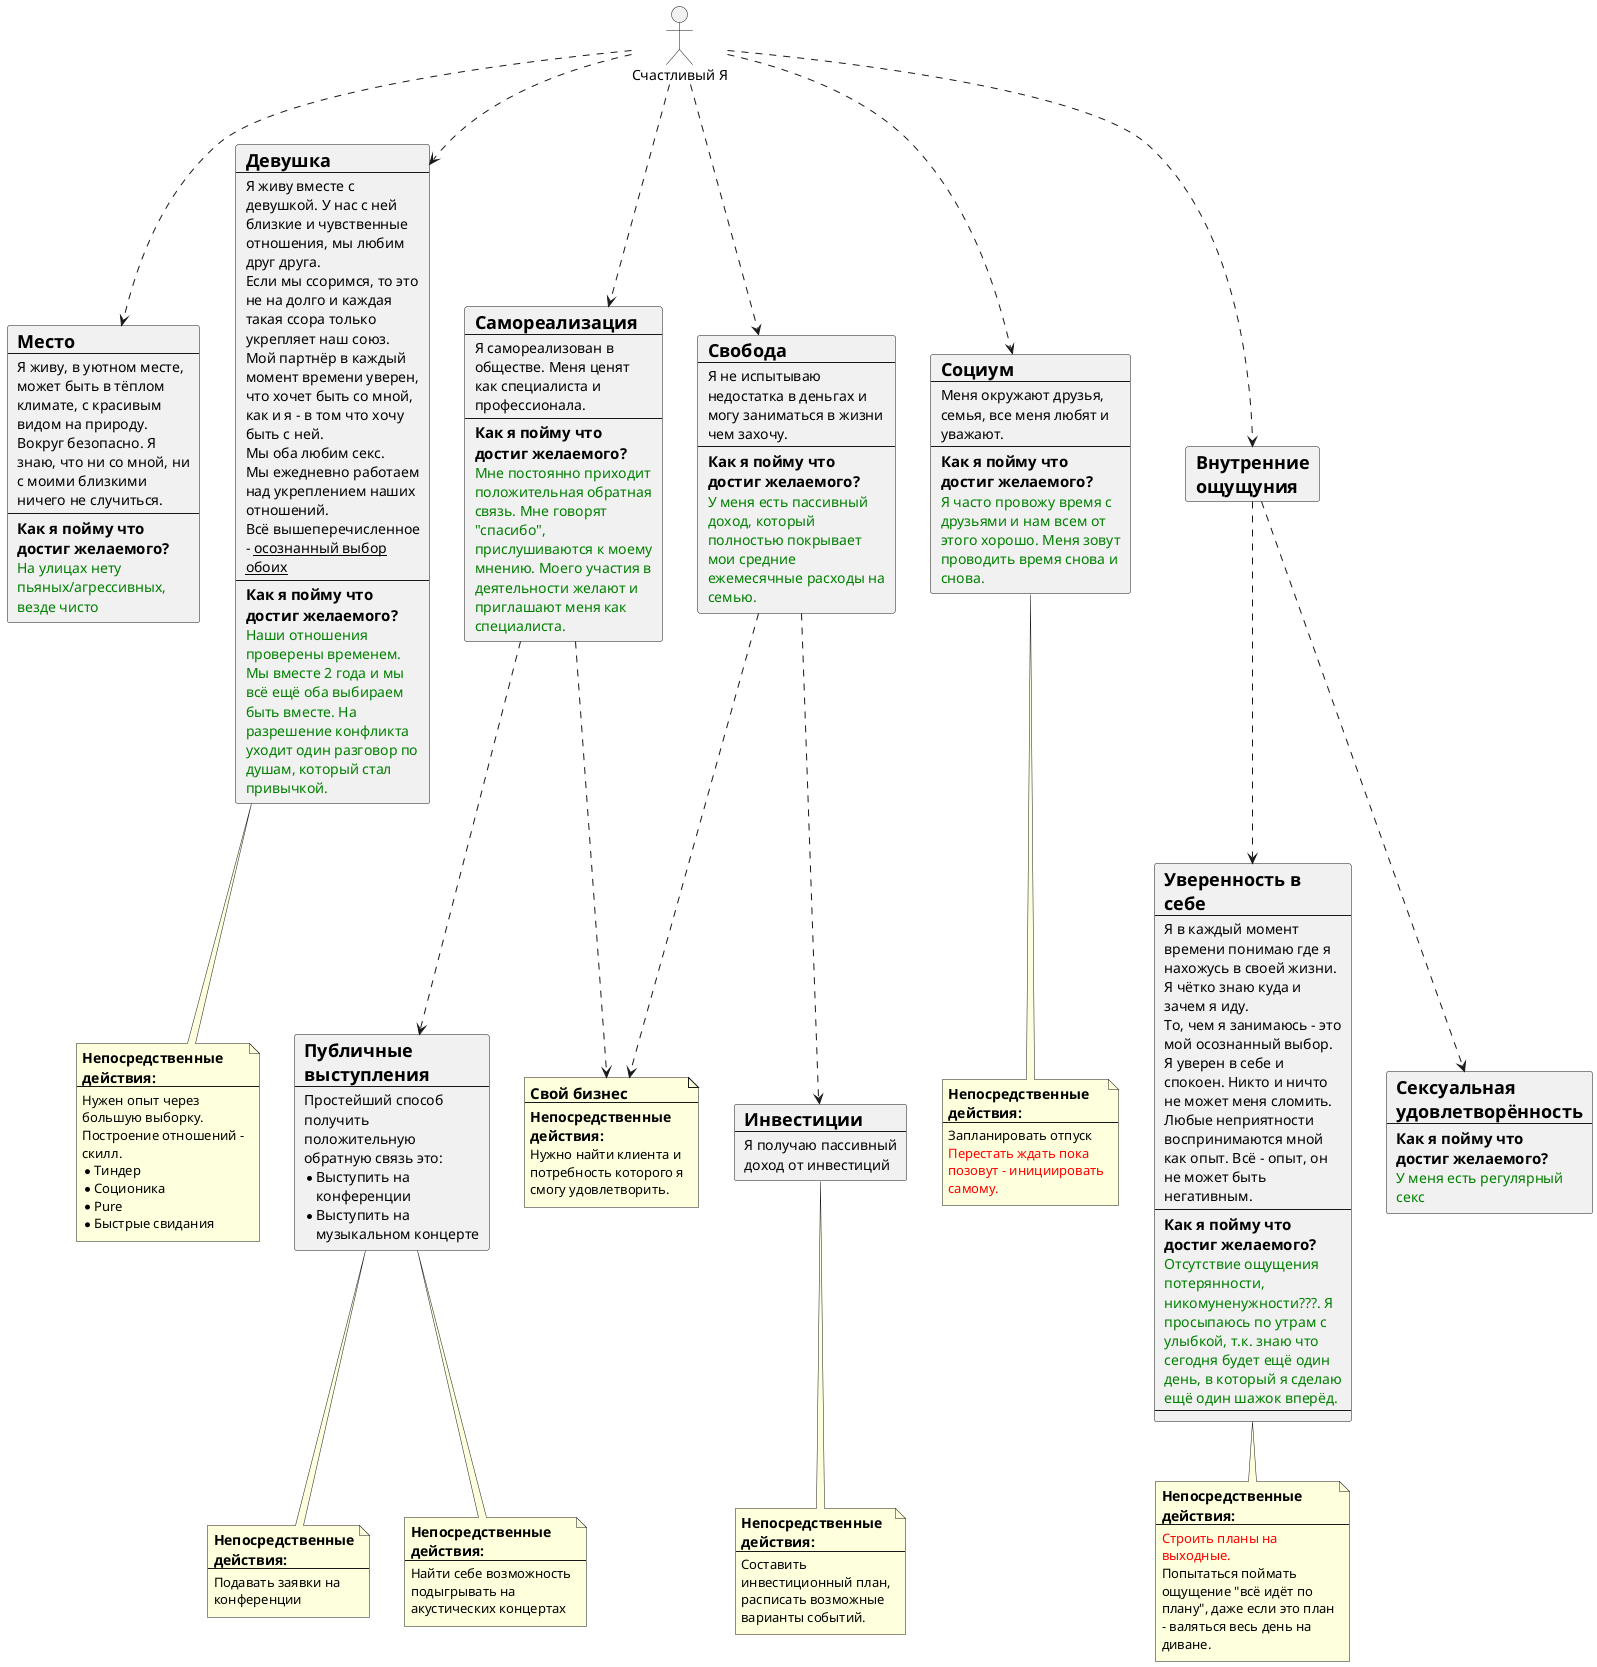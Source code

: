 @startuml
skinparam wrapWidth 180
actor Happy_Me as "Счастливый Я"

card Environment [
=Место
----
Я живу, в уютном месте, может быть в тёплом климате, с красивым видом на природу.
Вокруг безопасно. Я знаю, что ни со мной, ни с моими близкими ничего не случиться.
----
===Как я пойму что достиг желаемого?
<color:green>На улицах нету пьяных/агрессивных, везде чисто</color>
]

card Girlfriend [
=Девушка
----
Я живу вместе с девушкой. У нас с ней близкие и чувственные отношения, мы любим друг друга.
Если мы ссоримся, то это не на долго и каждая такая ссора только укрепляет наш союз.
Мой партнёр в каждый момент времени уверен, что хочет быть со мной, как и я - в том что хочу быть с ней.
Мы оба любим секс.
Мы ежедневно работаем над укреплением наших отношений.
Всё вышеперечисленное - <u>осознанный выбор обоих</u>
----
===Как я пойму что достиг желаемого?
<color:green>Наши отношения проверены временем. Мы вместе 2 года и мы всё ещё оба выбираем быть вместе. На разрешение конфликта уходит один разговор по душам, который стал привычкой.</color>
]

note bottom of Girlfriend
===Непосредственные действия:
----
Нужен опыт через большую выборку. Построение отношений - скилл.
* Тиндер
* Соционика
* Pure
* Быстрые свидания
end note

card SelfRealisation [
=Самореализация
----
Я самореализован в обществе. Меня ценят как специалиста и профессионала.
----
===Как я пойму что достиг желаемого?
<color:green>Мне постоянно приходит положительная обратная связь. Мне говорят "спасибо", прислушиваются к моему мнению. Моего участия в деятельности желают и приглашают меня как специалиста.</color>
]

card PublicSpeaking [
=Публичные выступления
----
Простейший способ получить положительную обратную связь это:
* Выступить на конференции
* Выступить на музыкальном концерте
]

note bottom of PublicSpeaking
===Непосредственные действия:
----
Подавать заявки на конференции
end note

note bottom of PublicSpeaking
===Непосредственные действия:
----
Найти себе возможность подыгрывать на акустических концертах
end note

card Freedom [
=Свобода
----
Я не испытываю недостатка в деньгах и могу заниматься в жизни чем захочу.
----
===Как я пойму что достиг желаемого?
<color:green>У меня есть пассивный доход, который полностью покрывает мои средние ежемесячные расходы на семью.</color>
]

card Social [
=Социум
----
Меня окружают друзья, семья, все меня любят и уважают.
----
===Как я пойму что достиг желаемого?
<color:green>Я часто провожу время с друзьями и нам всем от этого хорошо. Меня зовут проводить время снова и снова.</color>
]

note bottom of Social
===Непосредственные действия:
----
Запланировать отпуск
<color:red>Перестать ждать пока позовут - инициировать самому.</color>
end note

card Investing [
=Инвестиции
----
Я получаю пассивный доход от инвестиций
]

note bottom of Investing
===Непосредственные действия:
----
Составить инвестиционный план, расписать возможные варианты событий.
end note

note as Business
==Свой бизнес
---
===Непосредственные действия:
Нужно найти клиента и потребность которого я смогу удовлетворить.
end note

card InnerFeelings [
=Внутренние ощущуния
]

card SelfConfidence [
=Уверенность в себе
----
Я в каждый момент времени понимаю где я нахожусь в своей жизни. Я чётко знаю куда и зачем я иду.
То, чем я занимаюсь - это мой осознанный выбор.
Я уверен в себе и спокоен. Никто и ничто не может меня сломить. Любые неприятности воспринимаются мной как опыт. Всё - опыт, он не может быть негативным.
----
===Как я пойму что достиг желаемого?
<color:green>Отсутствие ощущения потерянности, никомуненужности???. Я просыпаюсь по утрам с улыбкой, т.к. знаю что сегодня будет ещё один день, в который я сделаю ещё один шажок вперёд.</color>
----
]

note bottom
===Непосредственные действия:
----
<color:red>Строить планы на выходные.</color>
Попытаться поймать ощущение "всё идёт по плану", даже если это план - валяться весь день на диване.
end note

card Sex [
=Сексуальная удовлетворённость
----
===Как я пойму что достиг желаемого?
<color:green>У меня есть регулярный секс</color>
]

Happy_Me .-> Environment
Happy_Me .-> Girlfriend
Happy_Me .-> SelfRealisation
Happy_Me .-> Social
Happy_Me .-> Freedom
Freedom .-> Investing
Freedom .-> Business
SelfRealisation .-> Business
SelfRealisation .-> PublicSpeaking
Happy_Me .-> InnerFeelings
InnerFeelings .-> SelfConfidence
InnerFeelings .-> Sex

@enduml